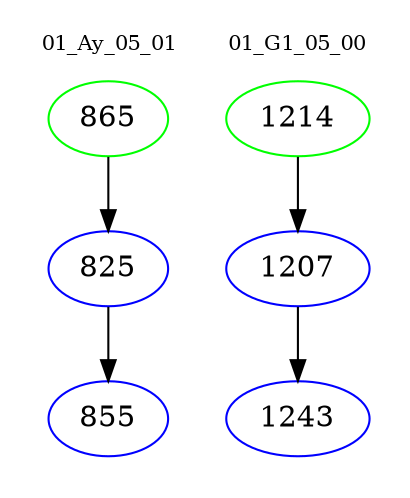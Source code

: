 digraph{
subgraph cluster_0 {
color = white
label = "01_Ay_05_01";
fontsize=10;
T0_865 [label="865", color="green"]
T0_865 -> T0_825 [color="black"]
T0_825 [label="825", color="blue"]
T0_825 -> T0_855 [color="black"]
T0_855 [label="855", color="blue"]
}
subgraph cluster_1 {
color = white
label = "01_G1_05_00";
fontsize=10;
T1_1214 [label="1214", color="green"]
T1_1214 -> T1_1207 [color="black"]
T1_1207 [label="1207", color="blue"]
T1_1207 -> T1_1243 [color="black"]
T1_1243 [label="1243", color="blue"]
}
}
